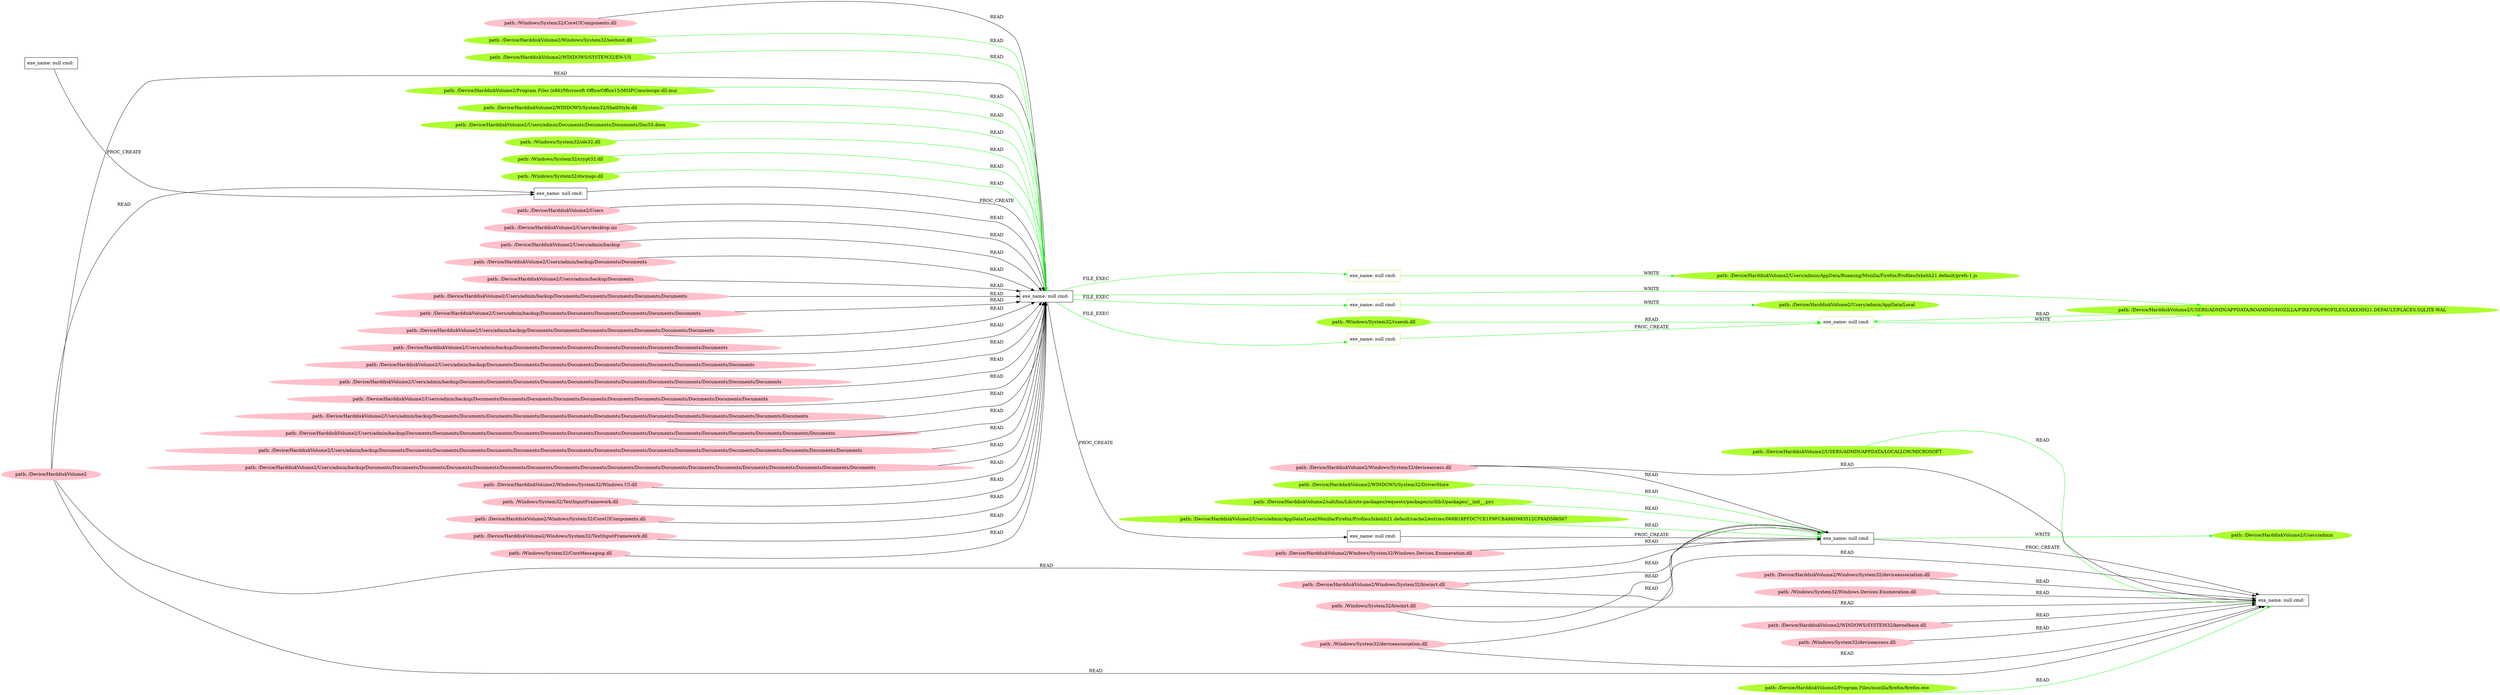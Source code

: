 digraph {
	rankdir=LR
	2 [label="exe_name: null cmd: " color=black shape=box style=solid]
	80 [label="exe_name: null cmd: " color=greenyellow shape=box style=solid]
	2 -> 80 [label=FILE_EXEC color=green]
	2 [label="exe_name: null cmd: " color=black shape=box style=solid]
	85 [label="exe_name: null cmd: " color=greenyellow shape=box style=solid]
	2 -> 85 [label=FILE_EXEC color=green]
	2 [label="exe_name: null cmd: " color=black shape=box style=solid]
	88 [label="exe_name: null cmd: " color=greenyellow shape=box style=solid]
	2 -> 88 [label=FILE_EXEC color=green]
	9 [label="exe_name: null cmd: " color=black shape=box style=solid]
	4 [label="exe_name: null cmd: " color=black shape=box style=solid]
	9 -> 4 [label=PROC_CREATE color=black]
	65 [label="path: /Device/HarddiskVolume2" color=pink shape=oval style=filled]
	4 [label="exe_name: null cmd: " color=black shape=box style=solid]
	65 -> 4 [label=READ color=black]
	4 [label="exe_name: null cmd: " color=black shape=box style=solid]
	2 [label="exe_name: null cmd: " color=black shape=box style=solid]
	4 -> 2 [label=PROC_CREATE color=black]
	65 [label="path: /Device/HarddiskVolume2" color=pink shape=oval style=filled]
	2 [label="exe_name: null cmd: " color=black shape=box style=solid]
	65 -> 2 [label=READ color=black]
	10 [label="path: /Device/HarddiskVolume2/Users" color=pink shape=oval style=filled]
	2 [label="exe_name: null cmd: " color=black shape=box style=solid]
	10 -> 2 [label=READ color=black]
	28 [label="path: /Device/HarddiskVolume2/Users/desktop.ini" color=pink shape=oval style=filled]
	2 [label="exe_name: null cmd: " color=black shape=box style=solid]
	28 -> 2 [label=READ color=black]
	8 [label="path: /Device/HarddiskVolume2/Users/admin/backup" color=pink shape=oval style=filled]
	2 [label="exe_name: null cmd: " color=black shape=box style=solid]
	8 -> 2 [label=READ color=black]
	13 [label="path: /Device/HarddiskVolume2/Users/admin/backup/Documents/Documents" color=pink shape=oval style=filled]
	2 [label="exe_name: null cmd: " color=black shape=box style=solid]
	13 -> 2 [label=READ color=black]
	7 [label="path: /Device/HarddiskVolume2/Users/admin/backup/Documents" color=pink shape=oval style=filled]
	2 [label="exe_name: null cmd: " color=black shape=box style=solid]
	7 -> 2 [label=READ color=black]
	11 [label="path: /Device/HarddiskVolume2/Users/admin/backup/Documents/Documents/Documents/Documents/Documents" color=pink shape=oval style=filled]
	2 [label="exe_name: null cmd: " color=black shape=box style=solid]
	11 -> 2 [label=READ color=black]
	15 [label="path: /Device/HarddiskVolume2/Users/admin/backup/Documents/Documents/Documents/Documents/Documents/Documents" color=pink shape=oval style=filled]
	2 [label="exe_name: null cmd: " color=black shape=box style=solid]
	15 -> 2 [label=READ color=black]
	39 [label="path: /Device/HarddiskVolume2/Users/admin/backup/Documents/Documents/Documents/Documents/Documents/Documents/Documents" color=pink shape=oval style=filled]
	2 [label="exe_name: null cmd: " color=black shape=box style=solid]
	39 -> 2 [label=READ color=black]
	42 [label="path: /Device/HarddiskVolume2/Users/admin/backup/Documents/Documents/Documents/Documents/Documents/Documents/Documents/Documents" color=pink shape=oval style=filled]
	2 [label="exe_name: null cmd: " color=black shape=box style=solid]
	42 -> 2 [label=READ color=black]
	48 [label="path: /Device/HarddiskVolume2/Users/admin/backup/Documents/Documents/Documents/Documents/Documents/Documents/Documents/Documents/Documents/Documents" color=pink shape=oval style=filled]
	2 [label="exe_name: null cmd: " color=black shape=box style=solid]
	48 -> 2 [label=READ color=black]
	44 [label="path: /Device/HarddiskVolume2/Users/admin/backup/Documents/Documents/Documents/Documents/Documents/Documents/Documents/Documents/Documents/Documents/Documents/Documents" color=pink shape=oval style=filled]
	2 [label="exe_name: null cmd: " color=black shape=box style=solid]
	44 -> 2 [label=READ color=black]
	53 [label="path: /Device/HarddiskVolume2/Users/admin/backup/Documents/Documents/Documents/Documents/Documents/Documents/Documents/Documents/Documents/Documents/Documents" color=pink shape=oval style=filled]
	2 [label="exe_name: null cmd: " color=black shape=box style=solid]
	53 -> 2 [label=READ color=black]
	20 [label="path: /Device/HarddiskVolume2/Users/admin/backup/Documents/Documents/Documents/Documents/Documents/Documents/Documents/Documents/Documents/Documents/Documents/Documents/Documents/Documents" color=pink shape=oval style=filled]
	2 [label="exe_name: null cmd: " color=black shape=box style=solid]
	20 -> 2 [label=READ color=black]
	6 [label="path: /Device/HarddiskVolume2/Users/admin/backup/Documents/Documents/Documents/Documents/Documents/Documents/Documents/Documents/Documents/Documents/Documents/Documents/Documents/Documents/Documents/Documents" color=pink shape=oval style=filled]
	2 [label="exe_name: null cmd: " color=black shape=box style=solid]
	6 -> 2 [label=READ color=black]
	18 [label="path: /Device/HarddiskVolume2/Users/admin/backup/Documents/Documents/Documents/Documents/Documents/Documents/Documents/Documents/Documents/Documents/Documents/Documents/Documents/Documents/Documents/Documents/Documents/Documents" color=pink shape=oval style=filled]
	2 [label="exe_name: null cmd: " color=black shape=box style=solid]
	18 -> 2 [label=READ color=black]
	45 [label="path: /Device/HarddiskVolume2/Users/admin/backup/Documents/Documents/Documents/Documents/Documents/Documents/Documents/Documents/Documents/Documents/Documents/Documents/Documents/Documents/Documents/Documents/Documents/Documents/Documents" color=pink shape=oval style=filled]
	2 [label="exe_name: null cmd: " color=black shape=box style=solid]
	45 -> 2 [label=READ color=black]
	34 [label="path: /Device/HarddiskVolume2/Windows/System32/Windows.UI.dll" color=pink shape=oval style=filled]
	2 [label="exe_name: null cmd: " color=black shape=box style=solid]
	34 -> 2 [label=READ color=black]
	46 [label="path: /Windows/System32/TextInputFramework.dll" color=pink shape=oval style=filled]
	2 [label="exe_name: null cmd: " color=black shape=box style=solid]
	46 -> 2 [label=READ color=black]
	50 [label="path: /Device/HarddiskVolume2/Windows/System32/CoreUIComponents.dll" color=pink shape=oval style=filled]
	2 [label="exe_name: null cmd: " color=black shape=box style=solid]
	50 -> 2 [label=READ color=black]
	40 [label="path: /Device/HarddiskVolume2/Windows/System32/TextInputFramework.dll" color=pink shape=oval style=filled]
	2 [label="exe_name: null cmd: " color=black shape=box style=solid]
	40 -> 2 [label=READ color=black]
	49 [label="path: /Windows/System32/CoreMessaging.dll" color=pink shape=oval style=filled]
	2 [label="exe_name: null cmd: " color=black shape=box style=solid]
	49 -> 2 [label=READ color=black]
	17 [label="path: /Windows/System32/CoreUIComponents.dll" color=pink shape=oval style=filled]
	2 [label="exe_name: null cmd: " color=black shape=box style=solid]
	17 -> 2 [label=READ color=black]
	2 [label="exe_name: null cmd: " color=black shape=box style=solid]
	43 [label="exe_name: null cmd: " color=black shape=box style=solid]
	2 -> 43 [label=PROC_CREATE color=black]
	43 [label="exe_name: null cmd: " color=black shape=box style=solid]
	16 [label="exe_name: null cmd: " color=black shape=box style=solid]
	43 -> 16 [label=PROC_CREATE color=black]
	65 [label="path: /Device/HarddiskVolume2" color=pink shape=oval style=filled]
	16 [label="exe_name: null cmd: " color=black shape=box style=solid]
	65 -> 16 [label=READ color=black]
	82 [label="path: /Device/HarddiskVolume2/Windows/System32/sechost.dll" color=greenyellow shape=oval style=filled]
	2 [label="exe_name: null cmd: " color=black shape=box style=solid]
	82 -> 2 [label=READ color=green]
	79 [label="path: /Device/HarddiskVolume2/WINDOWS/SYSTEM32/EN-US" color=greenyellow shape=oval style=filled]
	2 [label="exe_name: null cmd: " color=black shape=box style=solid]
	79 -> 2 [label=READ color=green]
	70 [label="path: /Device/HarddiskVolume2/Windows/System32/Windows.Devices.Enumeration.dll" color=pink shape=oval style=filled]
	16 [label="exe_name: null cmd: " color=black shape=box style=solid]
	70 -> 16 [label=READ color=black]
	56 [label="path: /Windows/System32/deviceassociation.dll" color=pink shape=oval style=filled]
	16 [label="exe_name: null cmd: " color=black shape=box style=solid]
	56 -> 16 [label=READ color=black]
	60 [label="path: /Windows/System32/biwinrt.dll" color=pink shape=oval style=filled]
	16 [label="exe_name: null cmd: " color=black shape=box style=solid]
	60 -> 16 [label=READ color=black]
	71 [label="path: /Device/HarddiskVolume2/Windows/System32/biwinrt.dll" color=pink shape=oval style=filled]
	16 [label="exe_name: null cmd: " color=black shape=box style=solid]
	71 -> 16 [label=READ color=black]
	98 [label="path: /Device/HarddiskVolume2/WINDOWS/System32/DriverStore" color=greenyellow shape=oval style=filled]
	16 [label="exe_name: null cmd: " color=black shape=box style=solid]
	98 -> 16 [label=READ color=green]
	83 [label="path: /Device/HarddiskVolume2/Program Files (x86)/Microsoft Office/Office15/MSIPC/ms/msipc.dll.mui" color=greenyellow shape=oval style=filled]
	2 [label="exe_name: null cmd: " color=black shape=box style=solid]
	83 -> 2 [label=READ color=green]
	100 [label="path: /Device/HarddiskVolume2/USERS/ADMIN/APPDATA/LOCALLOW/MICROSOFT" color=greenyellow shape=oval style=filled]
	24 [label="exe_name: null cmd: " color=black shape=box style=solid]
	100 -> 24 [label=READ color=green]
	75 [label="path: /Device/HarddiskVolume2/Windows/System32/deviceaccess.dll" color=pink shape=oval style=filled]
	16 [label="exe_name: null cmd: " color=black shape=box style=solid]
	75 -> 16 [label=READ color=black]
	16 [label="exe_name: null cmd: " color=black shape=box style=solid]
	24 [label="exe_name: null cmd: " color=black shape=box style=solid]
	16 -> 24 [label=PROC_CREATE color=black]
	65 [label="path: /Device/HarddiskVolume2" color=pink shape=oval style=filled]
	24 [label="exe_name: null cmd: " color=black shape=box style=solid]
	65 -> 24 [label=READ color=black]
	59 [label="path: /Windows/System32/Windows.Devices.Enumeration.dll" color=pink shape=oval style=filled]
	24 [label="exe_name: null cmd: " color=black shape=box style=solid]
	59 -> 24 [label=READ color=black]
	60 [label="path: /Windows/System32/biwinrt.dll" color=pink shape=oval style=filled]
	24 [label="exe_name: null cmd: " color=black shape=box style=solid]
	60 -> 24 [label=READ color=black]
	71 [label="path: /Device/HarddiskVolume2/Windows/System32/biwinrt.dll" color=pink shape=oval style=filled]
	24 [label="exe_name: null cmd: " color=black shape=box style=solid]
	71 -> 24 [label=READ color=black]
	73 [label="path: /Device/HarddiskVolume2/Windows/System32/deviceassociation.dll" color=pink shape=oval style=filled]
	24 [label="exe_name: null cmd: " color=black shape=box style=solid]
	73 -> 24 [label=READ color=black]
	56 [label="path: /Windows/System32/deviceassociation.dll" color=pink shape=oval style=filled]
	24 [label="exe_name: null cmd: " color=black shape=box style=solid]
	56 -> 24 [label=READ color=black]
	62 [label="path: /Device/HarddiskVolume2/WINDOWS/SYSTEM32/kernelbase.dll" color=pink shape=oval style=filled]
	24 [label="exe_name: null cmd: " color=black shape=box style=solid]
	62 -> 24 [label=READ color=black]
	54 [label="path: /Windows/System32/deviceaccess.dll" color=pink shape=oval style=filled]
	24 [label="exe_name: null cmd: " color=black shape=box style=solid]
	54 -> 24 [label=READ color=black]
	75 [label="path: /Device/HarddiskVolume2/Windows/System32/deviceaccess.dll" color=pink shape=oval style=filled]
	24 [label="exe_name: null cmd: " color=black shape=box style=solid]
	75 -> 24 [label=READ color=black]
	97 [label="path: /Device/HarddiskVolume2/salt/bin/Lib/site-packages/requests/packages/urllib3/packages/__init__.pyc" color=greenyellow shape=oval style=filled]
	16 [label="exe_name: null cmd: " color=black shape=box style=solid]
	97 -> 16 [label=READ color=green]
	95 [label="path: /Device/HarddiskVolume2/WINDOWS/System32/ShellStyle.dll" color=greenyellow shape=oval style=filled]
	2 [label="exe_name: null cmd: " color=black shape=box style=solid]
	95 -> 2 [label=READ color=green]
	93 [label="path: /Device/HarddiskVolume2/Users/admin/Documents/Documents/Documents/Doc55.docx" color=greenyellow shape=oval style=filled]
	2 [label="exe_name: null cmd: " color=black shape=box style=solid]
	93 -> 2 [label=READ color=green]
	101 [label="path: /Device/HarddiskVolume2/Program Files/mozilla/firefox/firefox.exe" color=greenyellow shape=oval style=filled]
	24 [label="exe_name: null cmd: " color=black shape=box style=solid]
	101 -> 24 [label=READ color=green]
	88 [label="exe_name: null cmd: " color=greenyellow shape=box style=solid]
	89 [label="exe_name: null cmd: " color=greenyellow shape=box style=solid]
	88 -> 89 [label=PROC_CREATE color=green]
	89 [label="exe_name: null cmd: " color=greenyellow shape=box style=solid]
	87 [label="path: /Device/HarddiskVolume2/USERS/ADMIN/APPDATA/ROAMING/MOZILLA/FIREFOX/PROFILES/LXKEHH21.DEFAULT/PLACES.SQLITE-WAL" color=greenyellow shape=oval style=filled]
	89 -> 87 [label=WRITE color=green]
	87 [label="path: /Device/HarddiskVolume2/USERS/ADMIN/APPDATA/ROAMING/MOZILLA/FIREFOX/PROFILES/LXKEHH21.DEFAULT/PLACES.SQLITE-WAL" color=greenyellow shape=oval style=filled]
	89 [label="exe_name: null cmd: " color=greenyellow shape=box style=solid]
	87 -> 89 [label=READ color=green]
	91 [label="path: /Windows/System32/rsaenh.dll" color=greenyellow shape=oval style=filled]
	89 [label="exe_name: null cmd: " color=greenyellow shape=box style=solid]
	91 -> 89 [label=READ color=green]
	84 [label="path: /Windows/System32/ole32.dll" color=greenyellow shape=oval style=filled]
	2 [label="exe_name: null cmd: " color=black shape=box style=solid]
	84 -> 2 [label=READ color=green]
	94 [label="path: /Windows/System32/crypt32.dll" color=greenyellow shape=oval style=filled]
	2 [label="exe_name: null cmd: " color=black shape=box style=solid]
	94 -> 2 [label=READ color=green]
	80 [label="exe_name: null cmd: " color=greenyellow shape=box style=solid]
	81 [label="path: /Device/HarddiskVolume2/Users/admin/AppData/Roaming/Mozilla/Firefox/Profiles/lxkehh21.default/prefs-1.js" color=greenyellow shape=oval style=filled]
	80 -> 81 [label=WRITE color=green]
	2 [label="exe_name: null cmd: " color=black shape=box style=solid]
	87 [label="path: /Device/HarddiskVolume2/USERS/ADMIN/APPDATA/ROAMING/MOZILLA/FIREFOX/PROFILES/LXKEHH21.DEFAULT/PLACES.SQLITE-WAL" color=greenyellow shape=oval style=filled]
	2 -> 87 [label=WRITE color=green]
	16 [label="exe_name: null cmd: " color=black shape=box style=solid]
	99 [label="path: /Device/HarddiskVolume2/Users/admin" color=greenyellow shape=oval style=filled]
	16 -> 99 [label=WRITE color=green]
	85 [label="exe_name: null cmd: " color=greenyellow shape=box style=solid]
	86 [label="path: /Device/HarddiskVolume2/Users/admin/AppData/Local" color=greenyellow shape=oval style=filled]
	85 -> 86 [label=WRITE color=green]
	96 [label="path: /Device/HarddiskVolume2/Users/admin/AppData/Local/Mozilla/Firefox/Profiles/lxkehh21.default/cache2/entries/068B18FFDC7CE1F9FCBA86D983512CF8AD586567" color=greenyellow shape=oval style=filled]
	16 [label="exe_name: null cmd: " color=black shape=box style=solid]
	96 -> 16 [label=READ color=green]
	78 [label="path: /Windows/System32/dwmapi.dll" color=greenyellow shape=oval style=filled]
	2 [label="exe_name: null cmd: " color=black shape=box style=solid]
	78 -> 2 [label=READ color=green]
}
